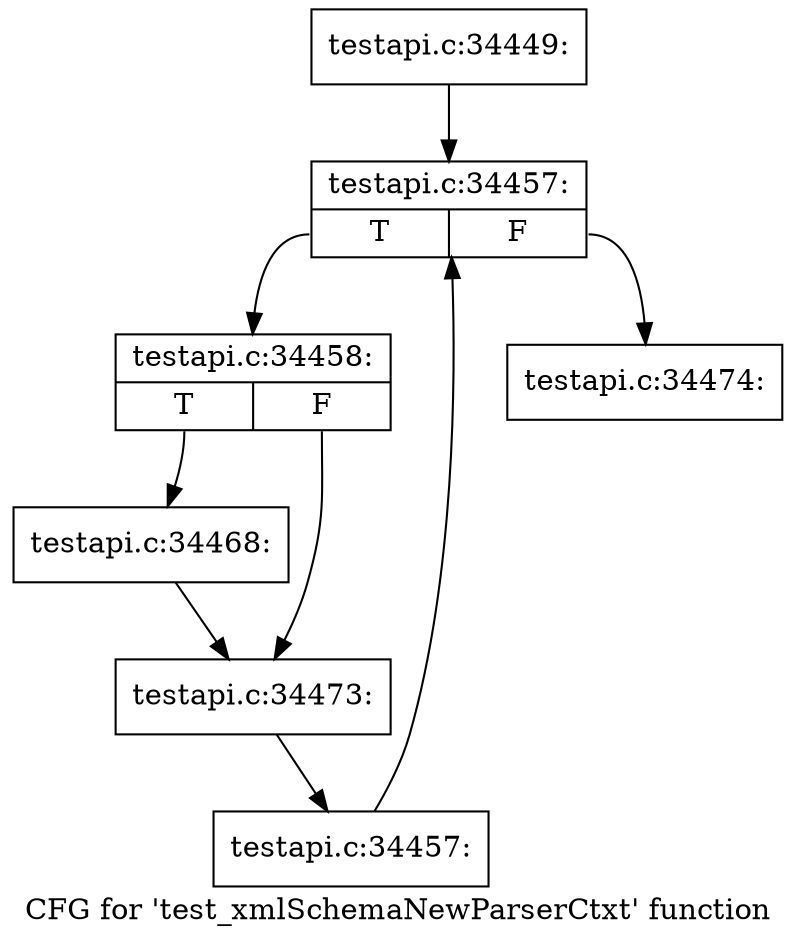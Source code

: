 digraph "CFG for 'test_xmlSchemaNewParserCtxt' function" {
	label="CFG for 'test_xmlSchemaNewParserCtxt' function";

	Node0x535bc60 [shape=record,label="{testapi.c:34449:}"];
	Node0x535bc60 -> Node0x5363e60;
	Node0x5363e60 [shape=record,label="{testapi.c:34457:|{<s0>T|<s1>F}}"];
	Node0x5363e60:s0 -> Node0x5364140;
	Node0x5363e60:s1 -> Node0x5363cc0;
	Node0x5364140 [shape=record,label="{testapi.c:34458:|{<s0>T|<s1>F}}"];
	Node0x5364140:s0 -> Node0x5365000;
	Node0x5364140:s1 -> Node0x5365850;
	Node0x5365000 [shape=record,label="{testapi.c:34468:}"];
	Node0x5365000 -> Node0x5365850;
	Node0x5365850 [shape=record,label="{testapi.c:34473:}"];
	Node0x5365850 -> Node0x53640b0;
	Node0x53640b0 [shape=record,label="{testapi.c:34457:}"];
	Node0x53640b0 -> Node0x5363e60;
	Node0x5363cc0 [shape=record,label="{testapi.c:34474:}"];
}
